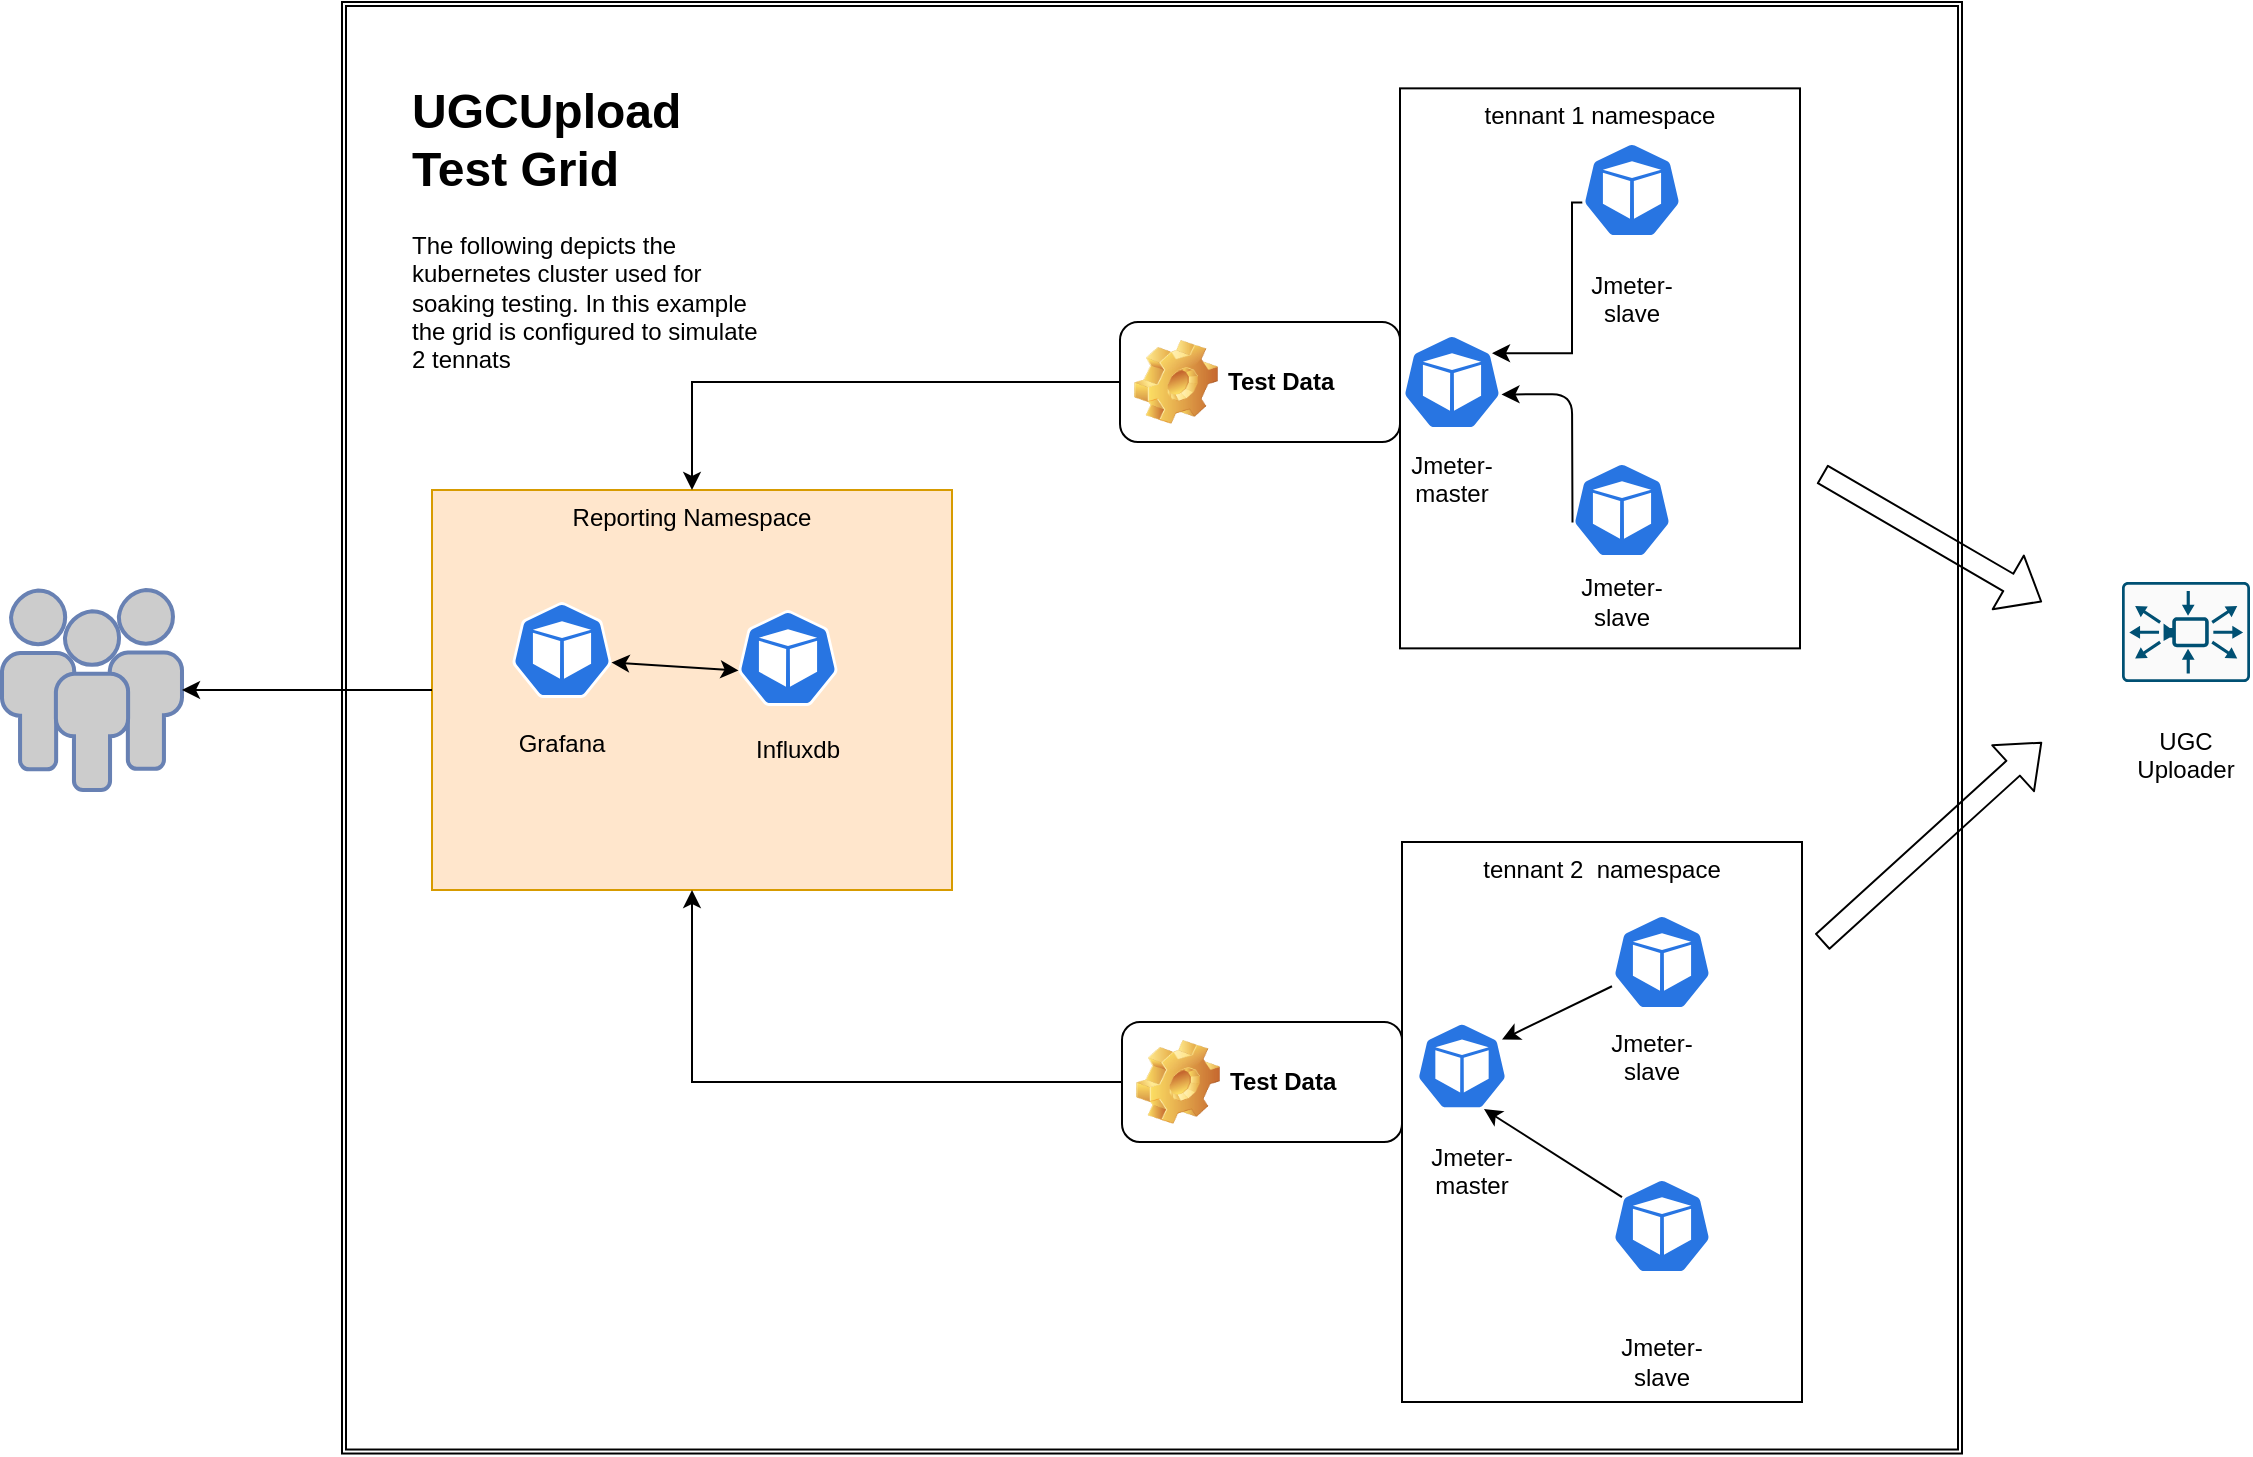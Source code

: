 <mxfile version="12.4.3" type="device" pages="1"><diagram id="Ht1M8jgEwFfnCIfOTk4-" name="Page-1"><mxGraphModel dx="3061" dy="1054" grid="1" gridSize="10" guides="1" tooltips="1" connect="1" arrows="1" fold="1" page="1" pageScale="1" pageWidth="1169" pageHeight="827" math="0" shadow="0"><root><mxCell id="0"/><mxCell id="1" parent="0"/><mxCell id="K5I12NIDqKsdZ3D8ffa5-2" value="Reporting Namespace&#xA;" style="fillColor=#ffe6cc;strokeColor=#d79b00;dashed=0;verticalAlign=top;fontStyle=0;" vertex="1" parent="1"><mxGeometry x="195" y="264" width="260" height="200" as="geometry"/></mxCell><mxCell id="K5I12NIDqKsdZ3D8ffa5-5" value="Jmeter-slave" style="text;html=1;strokeColor=none;fillColor=none;align=center;verticalAlign=middle;whiteSpace=wrap;rounded=0;" vertex="1" parent="1"><mxGeometry x="770" y="310" width="40" height="20" as="geometry"/></mxCell><mxCell id="K5I12NIDqKsdZ3D8ffa5-6" value="&lt;div&gt;Jmeter-master&lt;/div&gt;&lt;div&gt;&lt;br&gt;&lt;/div&gt;" style="text;html=1;strokeColor=none;fillColor=none;align=center;verticalAlign=middle;whiteSpace=wrap;rounded=0;" vertex="1" parent="1"><mxGeometry x="685" y="256" width="40" height="20" as="geometry"/></mxCell><mxCell id="K5I12NIDqKsdZ3D8ffa5-7" value="&lt;div&gt;Grafana&lt;/div&gt;&lt;div&gt;&lt;br&gt;&lt;/div&gt;" style="text;html=1;strokeColor=none;fillColor=none;align=center;verticalAlign=middle;whiteSpace=wrap;rounded=0;" vertex="1" parent="1"><mxGeometry x="240" y="388" width="40" height="20" as="geometry"/></mxCell><mxCell id="K5I12NIDqKsdZ3D8ffa5-8" value="&lt;div&gt;Jmeter-slave&lt;/div&gt;&lt;div&gt;&lt;br&gt;&lt;/div&gt;" style="text;html=1;strokeColor=none;fillColor=none;align=center;verticalAlign=middle;whiteSpace=wrap;rounded=0;" vertex="1" parent="1"><mxGeometry x="775" y="166" width="40" height="20" as="geometry"/></mxCell><mxCell id="K5I12NIDqKsdZ3D8ffa5-9" value="Influxdb" style="text;html=1;strokeColor=none;fillColor=none;align=center;verticalAlign=middle;whiteSpace=wrap;rounded=0;" vertex="1" parent="1"><mxGeometry x="358" y="384" width="40" height="20" as="geometry"/></mxCell><mxCell id="K5I12NIDqKsdZ3D8ffa5-10" value="tennant 1 namespace" style="dashed=0;verticalAlign=top;fontStyle=0;fillColor=none;" vertex="1" parent="1"><mxGeometry x="679" y="63.18" width="200" height="280" as="geometry"/></mxCell><mxCell id="K5I12NIDqKsdZ3D8ffa5-22" value="tennant 2  namespace" style="dashed=0;verticalAlign=top;fontStyle=0;fillColor=none;" vertex="1" parent="1"><mxGeometry x="680" y="440" width="200" height="280" as="geometry"/></mxCell><mxCell id="K5I12NIDqKsdZ3D8ffa5-28" value="" style="edgeStyle=orthogonalEdgeStyle;rounded=0;orthogonalLoop=1;jettySize=auto;html=1;" edge="1" parent="1" source="K5I12NIDqKsdZ3D8ffa5-26" target="K5I12NIDqKsdZ3D8ffa5-2"><mxGeometry relative="1" as="geometry"><mxPoint x="510" y="194" as="targetPoint"/></mxGeometry></mxCell><mxCell id="K5I12NIDqKsdZ3D8ffa5-26" value="Test Data" style="label;whiteSpace=wrap;html=1;image=img/clipart/Gear_128x128.png;fillColor=none;" vertex="1" parent="1"><mxGeometry x="539" y="180.0" width="140" height="60" as="geometry"/></mxCell><mxCell id="K5I12NIDqKsdZ3D8ffa5-29" value="" style="edgeStyle=orthogonalEdgeStyle;rounded=0;orthogonalLoop=1;jettySize=auto;html=1;" edge="1" parent="1" source="K5I12NIDqKsdZ3D8ffa5-30" target="K5I12NIDqKsdZ3D8ffa5-2"><mxGeometry relative="1" as="geometry"><mxPoint x="324.235" y="582" as="targetPoint"/></mxGeometry></mxCell><mxCell id="K5I12NIDqKsdZ3D8ffa5-30" value="Test Data" style="label;whiteSpace=wrap;html=1;image=img/clipart/Gear_128x128.png;fillColor=none;" vertex="1" parent="1"><mxGeometry x="540" y="530" width="140" height="60" as="geometry"/></mxCell><mxCell id="K5I12NIDqKsdZ3D8ffa5-32" value="" style="shape=ext;double=1;rounded=0;whiteSpace=wrap;html=1;fillColor=none;" vertex="1" parent="1"><mxGeometry x="150" y="20.0" width="810" height="725.76" as="geometry"/></mxCell><mxCell id="K5I12NIDqKsdZ3D8ffa5-33" value="&lt;h1&gt;UGCUpload Test Grid&lt;br&gt;&lt;/h1&gt;&lt;p&gt;The following depicts the kubernetes cluster used for soaking testing. In this example the grid is configured to simulate 2 tennats&lt;br&gt;&lt;/p&gt;" style="text;html=1;strokeColor=none;fillColor=none;spacing=5;spacingTop=-20;whiteSpace=wrap;overflow=hidden;rounded=0;" vertex="1" parent="1"><mxGeometry x="180" y="55.18" width="190" height="170.58" as="geometry"/></mxCell><mxCell id="K5I12NIDqKsdZ3D8ffa5-34" value="" style="html=1;dashed=0;whitespace=wrap;fillColor=#2875E2;strokeColor=#ffffff;points=[[0.005,0.63,0],[0.1,0.2,0],[0.9,0.2,0],[0.5,0,0],[0.995,0.63,0],[0.72,0.99,0],[0.5,1,0],[0.28,0.99,0]];shape=mxgraph.kubernetes.icon;prIcon=pod" vertex="1" parent="1"><mxGeometry x="235" y="320" width="50" height="48" as="geometry"/></mxCell><mxCell id="K5I12NIDqKsdZ3D8ffa5-35" value="" style="html=1;dashed=0;whitespace=wrap;fillColor=#2875E2;strokeColor=#ffffff;points=[[0.005,0.63,0],[0.1,0.2,0],[0.9,0.2,0],[0.5,0,0],[0.995,0.63,0],[0.72,0.99,0],[0.5,1,0],[0.28,0.99,0]];shape=mxgraph.kubernetes.icon;prIcon=pod" vertex="1" parent="1"><mxGeometry x="348" y="324" width="50" height="48" as="geometry"/></mxCell><mxCell id="K5I12NIDqKsdZ3D8ffa5-58" style="edgeStyle=orthogonalEdgeStyle;rounded=0;orthogonalLoop=1;jettySize=auto;html=1;exitX=0.005;exitY=0.63;exitDx=0;exitDy=0;exitPerimeter=0;entryX=0.9;entryY=0.2;entryDx=0;entryDy=0;entryPerimeter=0;" edge="1" parent="1" source="K5I12NIDqKsdZ3D8ffa5-36" target="K5I12NIDqKsdZ3D8ffa5-37"><mxGeometry relative="1" as="geometry"><Array as="points"><mxPoint x="765" y="195"/></Array></mxGeometry></mxCell><mxCell id="K5I12NIDqKsdZ3D8ffa5-36" value="" style="html=1;dashed=0;whitespace=wrap;fillColor=#2875E2;strokeColor=#ffffff;points=[[0.005,0.63,0],[0.1,0.2,0],[0.9,0.2,0],[0.5,0,0],[0.995,0.63,0],[0.72,0.99,0],[0.5,1,0],[0.28,0.99,0]];shape=mxgraph.kubernetes.icon;prIcon=pod" vertex="1" parent="1"><mxGeometry x="770" y="90" width="50" height="48" as="geometry"/></mxCell><mxCell id="K5I12NIDqKsdZ3D8ffa5-37" value="" style="html=1;dashed=0;whitespace=wrap;fillColor=#2875E2;strokeColor=#ffffff;points=[[0.005,0.63,0],[0.1,0.2,0],[0.9,0.2,0],[0.5,0,0],[0.995,0.63,0],[0.72,0.99,0],[0.5,1,0],[0.28,0.99,0]];shape=mxgraph.kubernetes.icon;prIcon=pod" vertex="1" parent="1"><mxGeometry x="680" y="186" width="50" height="48" as="geometry"/></mxCell><mxCell id="K5I12NIDqKsdZ3D8ffa5-41" value="Jmeter-slave" style="text;html=1;strokeColor=none;fillColor=none;align=center;verticalAlign=middle;whiteSpace=wrap;rounded=0;" vertex="1" parent="1"><mxGeometry x="790" y="680" width="40" height="40" as="geometry"/></mxCell><mxCell id="K5I12NIDqKsdZ3D8ffa5-42" value="&lt;div&gt;Jmeter-master&lt;/div&gt;&lt;div&gt;&lt;br&gt;&lt;/div&gt;" style="text;html=1;strokeColor=none;fillColor=none;align=center;verticalAlign=middle;whiteSpace=wrap;rounded=0;" vertex="1" parent="1"><mxGeometry x="695" y="602" width="40" height="20" as="geometry"/></mxCell><mxCell id="K5I12NIDqKsdZ3D8ffa5-43" value="&lt;div&gt;Jmeter-slave&lt;/div&gt;&lt;div&gt;&lt;br&gt;&lt;/div&gt;" style="text;html=1;strokeColor=none;fillColor=none;align=center;verticalAlign=middle;whiteSpace=wrap;rounded=0;" vertex="1" parent="1"><mxGeometry x="785" y="540" width="40" height="30" as="geometry"/></mxCell><mxCell id="K5I12NIDqKsdZ3D8ffa5-44" value="" style="html=1;dashed=0;whitespace=wrap;fillColor=#2875E2;strokeColor=#ffffff;points=[[0.005,0.63,0],[0.1,0.2,0],[0.9,0.2,0],[0.5,0,0],[0.995,0.63,0],[0.72,0.99,0],[0.5,1,0],[0.28,0.99,0]];shape=mxgraph.kubernetes.icon;prIcon=pod" vertex="1" parent="1"><mxGeometry x="785" y="476" width="50" height="48" as="geometry"/></mxCell><mxCell id="K5I12NIDqKsdZ3D8ffa5-45" value="" style="html=1;dashed=0;whitespace=wrap;fillColor=#2875E2;strokeColor=#ffffff;points=[[0.005,0.63,0],[0.1,0.2,0],[0.9,0.2,0],[0.5,0,0],[0.995,0.63,0],[0.72,0.99,0],[0.5,1,0],[0.28,0.99,0]];shape=mxgraph.kubernetes.icon;prIcon=pod" vertex="1" parent="1"><mxGeometry x="685" y="530" width="50" height="44" as="geometry"/></mxCell><mxCell id="K5I12NIDqKsdZ3D8ffa5-46" value="" style="html=1;dashed=0;whitespace=wrap;fillColor=#2875E2;strokeColor=#ffffff;points=[[0.005,0.63,0],[0.1,0.2,0],[0.9,0.2,0],[0.5,0,0],[0.995,0.63,0],[0.72,0.99,0],[0.5,1,0],[0.28,0.99,0]];shape=mxgraph.kubernetes.icon;prIcon=pod" vertex="1" parent="1"><mxGeometry x="785" y="608" width="50" height="48" as="geometry"/></mxCell><mxCell id="K5I12NIDqKsdZ3D8ffa5-47" value="" style="endArrow=classic;html=1;entryX=0.9;entryY=0.2;entryDx=0;entryDy=0;entryPerimeter=0;" edge="1" parent="1" source="K5I12NIDqKsdZ3D8ffa5-44" target="K5I12NIDqKsdZ3D8ffa5-45"><mxGeometry width="50" height="50" relative="1" as="geometry"><mxPoint x="590" y="585" as="sourcePoint"/><mxPoint x="120" y="900" as="targetPoint"/><Array as="points"/></mxGeometry></mxCell><mxCell id="K5I12NIDqKsdZ3D8ffa5-54" value="" style="endArrow=classic;html=1;exitX=0.1;exitY=0.2;exitDx=0;exitDy=0;exitPerimeter=0;entryX=0.72;entryY=0.99;entryDx=0;entryDy=0;entryPerimeter=0;" edge="1" parent="1" source="K5I12NIDqKsdZ3D8ffa5-46" target="K5I12NIDqKsdZ3D8ffa5-45"><mxGeometry width="50" height="50" relative="1" as="geometry"><mxPoint x="795" y="527.429" as="sourcePoint"/><mxPoint x="750" y="558.8" as="targetPoint"/><Array as="points"/></mxGeometry></mxCell><mxCell id="K5I12NIDqKsdZ3D8ffa5-56" value="" style="html=1;dashed=0;whitespace=wrap;fillColor=#2875E2;strokeColor=#ffffff;points=[[0.005,0.63,0],[0.1,0.2,0],[0.9,0.2,0],[0.5,0,0],[0.995,0.63,0],[0.72,0.99,0],[0.5,1,0],[0.28,0.99,0]];shape=mxgraph.kubernetes.icon;prIcon=pod" vertex="1" parent="1"><mxGeometry x="765" y="250" width="50" height="48" as="geometry"/></mxCell><mxCell id="K5I12NIDqKsdZ3D8ffa5-57" value="" style="endArrow=classic;html=1;exitX=0.005;exitY=0.63;exitDx=0;exitDy=0;exitPerimeter=0;entryX=0.995;entryY=0.63;entryDx=0;entryDy=0;entryPerimeter=0;" edge="1" parent="1" source="K5I12NIDqKsdZ3D8ffa5-56" target="K5I12NIDqKsdZ3D8ffa5-37"><mxGeometry width="50" height="50" relative="1" as="geometry"><mxPoint x="180" y="1350" as="sourcePoint"/><mxPoint x="910" y="680" as="targetPoint"/><Array as="points"><mxPoint x="765" y="216"/></Array></mxGeometry></mxCell><mxCell id="K5I12NIDqKsdZ3D8ffa5-59" value="" style="endArrow=classic;startArrow=classic;html=1;entryX=0.005;entryY=0.63;entryDx=0;entryDy=0;entryPerimeter=0;exitX=0.995;exitY=0.63;exitDx=0;exitDy=0;exitPerimeter=0;" edge="1" parent="1" source="K5I12NIDqKsdZ3D8ffa5-34" target="K5I12NIDqKsdZ3D8ffa5-35"><mxGeometry width="50" height="50" relative="1" as="geometry"><mxPoint x="280" y="370" as="sourcePoint"/><mxPoint x="330" y="320" as="targetPoint"/></mxGeometry></mxCell><mxCell id="K5I12NIDqKsdZ3D8ffa5-60" value="" style="fontColor=#0066CC;verticalAlign=top;verticalLabelPosition=bottom;labelPosition=center;align=center;html=1;outlineConnect=0;fillColor=#CCCCCC;strokeColor=#6881B3;gradientColor=none;gradientDirection=north;strokeWidth=2;shape=mxgraph.networks.users;" vertex="1" parent="1"><mxGeometry x="-20" y="314" width="90" height="100" as="geometry"/></mxCell><mxCell id="K5I12NIDqKsdZ3D8ffa5-61" value="" style="endArrow=classic;html=1;exitX=0;exitY=0.5;exitDx=0;exitDy=0;entryX=1;entryY=0.5;entryDx=0;entryDy=0;entryPerimeter=0;" edge="1" parent="1" source="K5I12NIDqKsdZ3D8ffa5-2" target="K5I12NIDqKsdZ3D8ffa5-60"><mxGeometry width="50" height="50" relative="1" as="geometry"><mxPoint x="120" y="370" as="sourcePoint"/><mxPoint x="170" y="320" as="targetPoint"/></mxGeometry></mxCell><mxCell id="K5I12NIDqKsdZ3D8ffa5-63" value="" style="verticalLabelPosition=bottom;html=1;verticalAlign=top;aspect=fixed;align=center;points=[[0.06,0.06,0],[0.94,0.06,0],[0.94,0.94,0],[0.06,0.94,0],[0.25,0,0],[0.5,0,0],[0.75,0,0],[1,0.25,0],[1,0.5,0],[1,0.75,0],[0.75,1,0],[0.5,1,0],[0.25,1,0],[0,0.75,0],[0,0.5,0],[0,0.25,0]];pointerEvents=1;shape=mxgraph.cisco19.rect;prIcon=media_server;fillColor=#FAFAFA;strokeColor=#005073;" vertex="1" parent="1"><mxGeometry x="1040" y="310" width="64" height="50" as="geometry"/></mxCell><mxCell id="K5I12NIDqKsdZ3D8ffa5-64" value="&lt;div&gt;UGC Uploader&lt;/div&gt;&lt;div&gt;&lt;br&gt;&lt;/div&gt;" style="text;html=1;strokeColor=none;fillColor=none;align=center;verticalAlign=middle;whiteSpace=wrap;rounded=0;" vertex="1" parent="1"><mxGeometry x="1052" y="394" width="40" height="20" as="geometry"/></mxCell><mxCell id="K5I12NIDqKsdZ3D8ffa5-65" value="" style="shape=flexArrow;endArrow=classic;html=1;" edge="1" parent="1"><mxGeometry width="50" height="50" relative="1" as="geometry"><mxPoint x="890" y="490" as="sourcePoint"/><mxPoint x="1000" y="390" as="targetPoint"/></mxGeometry></mxCell><mxCell id="K5I12NIDqKsdZ3D8ffa5-66" value="" style="shape=flexArrow;endArrow=classic;html=1;" edge="1" parent="1"><mxGeometry width="50" height="50" relative="1" as="geometry"><mxPoint x="890" y="256" as="sourcePoint"/><mxPoint x="1000" y="320" as="targetPoint"/></mxGeometry></mxCell></root></mxGraphModel></diagram></mxfile>
